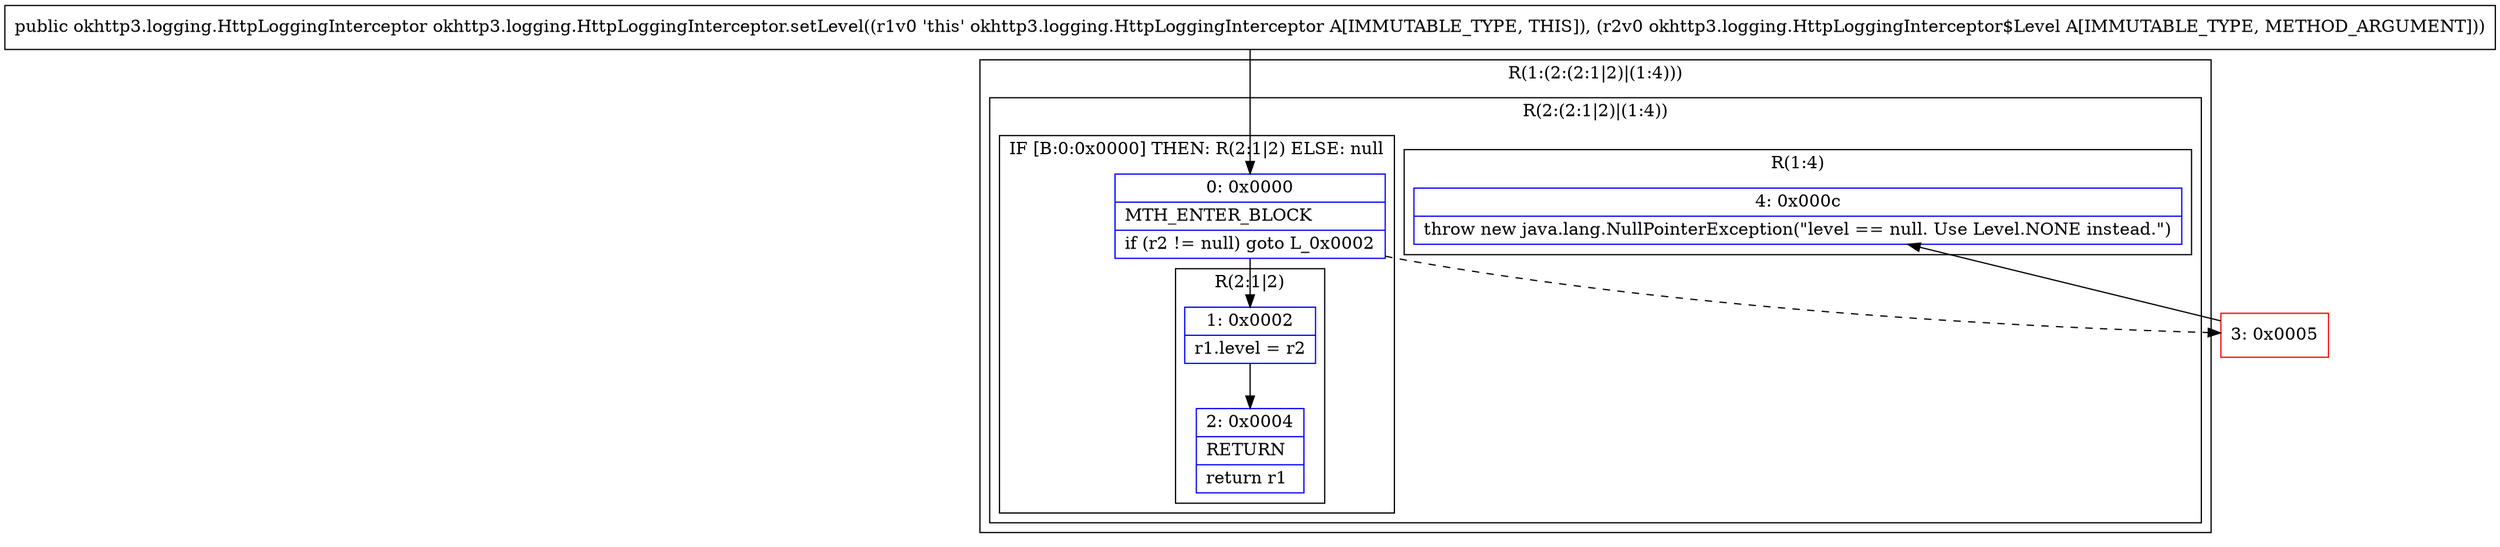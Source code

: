 digraph "CFG forokhttp3.logging.HttpLoggingInterceptor.setLevel(Lokhttp3\/logging\/HttpLoggingInterceptor$Level;)Lokhttp3\/logging\/HttpLoggingInterceptor;" {
subgraph cluster_Region_1760404596 {
label = "R(1:(2:(2:1|2)|(1:4)))";
node [shape=record,color=blue];
subgraph cluster_Region_1893255169 {
label = "R(2:(2:1|2)|(1:4))";
node [shape=record,color=blue];
subgraph cluster_IfRegion_891339246 {
label = "IF [B:0:0x0000] THEN: R(2:1|2) ELSE: null";
node [shape=record,color=blue];
Node_0 [shape=record,label="{0\:\ 0x0000|MTH_ENTER_BLOCK\l|if (r2 != null) goto L_0x0002\l}"];
subgraph cluster_Region_1049263079 {
label = "R(2:1|2)";
node [shape=record,color=blue];
Node_1 [shape=record,label="{1\:\ 0x0002|r1.level = r2\l}"];
Node_2 [shape=record,label="{2\:\ 0x0004|RETURN\l|return r1\l}"];
}
}
subgraph cluster_Region_994162246 {
label = "R(1:4)";
node [shape=record,color=blue];
Node_4 [shape=record,label="{4\:\ 0x000c|throw new java.lang.NullPointerException(\"level == null. Use Level.NONE instead.\")\l}"];
}
}
}
Node_3 [shape=record,color=red,label="{3\:\ 0x0005}"];
MethodNode[shape=record,label="{public okhttp3.logging.HttpLoggingInterceptor okhttp3.logging.HttpLoggingInterceptor.setLevel((r1v0 'this' okhttp3.logging.HttpLoggingInterceptor A[IMMUTABLE_TYPE, THIS]), (r2v0 okhttp3.logging.HttpLoggingInterceptor$Level A[IMMUTABLE_TYPE, METHOD_ARGUMENT])) }"];
MethodNode -> Node_0;
Node_0 -> Node_1;
Node_0 -> Node_3[style=dashed];
Node_1 -> Node_2;
Node_3 -> Node_4;
}

